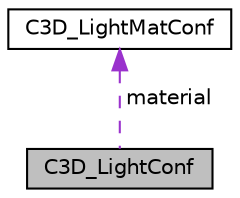 digraph "C3D_LightConf"
{
  edge [fontname="Helvetica",fontsize="10",labelfontname="Helvetica",labelfontsize="10"];
  node [fontname="Helvetica",fontsize="10",shape=record];
  Node1 [label="C3D_LightConf",height=0.2,width=0.4,color="black", fillcolor="grey75", style="filled", fontcolor="black"];
  Node2 -> Node1 [dir="back",color="darkorchid3",fontsize="10",style="dashed",label=" material" ,fontname="Helvetica"];
  Node2 [label="C3D_LightMatConf",height=0.2,width=0.4,color="black", fillcolor="white", style="filled",URL="$structC3D__LightMatConf.html"];
}
